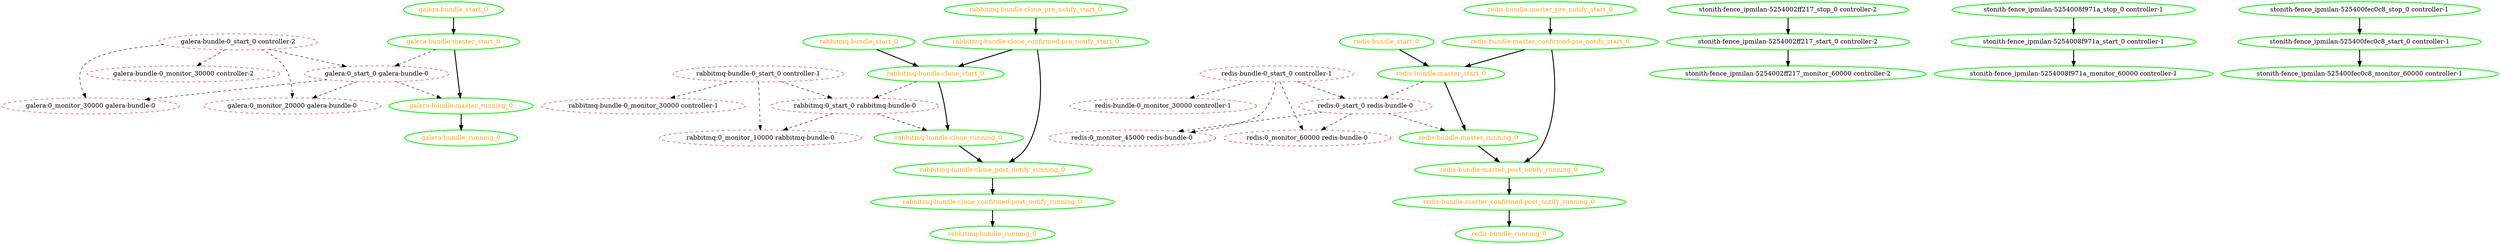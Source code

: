  digraph "g" {
"galera-bundle-0_monitor_30000 controller-2" [ style=dashed color="red" fontcolor="black"]
"galera-bundle-0_start_0 controller-2" -> "galera-bundle-0_monitor_30000 controller-2" [ style = dashed]
"galera-bundle-0_start_0 controller-2" -> "galera:0_monitor_20000 galera-bundle-0" [ style = dashed]
"galera-bundle-0_start_0 controller-2" -> "galera:0_monitor_30000 galera-bundle-0" [ style = dashed]
"galera-bundle-0_start_0 controller-2" -> "galera:0_start_0 galera-bundle-0" [ style = dashed]
"galera-bundle-0_start_0 controller-2" [ style=dashed color="red" fontcolor="black"]
"galera-bundle-master_running_0" -> "galera-bundle_running_0" [ style = bold]
"galera-bundle-master_running_0" [ style=bold color="green" fontcolor="orange"]
"galera-bundle-master_start_0" -> "galera-bundle-master_running_0" [ style = bold]
"galera-bundle-master_start_0" -> "galera:0_start_0 galera-bundle-0" [ style = dashed]
"galera-bundle-master_start_0" [ style=bold color="green" fontcolor="orange"]
"galera-bundle_running_0" [ style=bold color="green" fontcolor="orange"]
"galera-bundle_start_0" -> "galera-bundle-master_start_0" [ style = bold]
"galera-bundle_start_0" [ style=bold color="green" fontcolor="orange"]
"galera:0_monitor_20000 galera-bundle-0" [ style=dashed color="red" fontcolor="black"]
"galera:0_monitor_30000 galera-bundle-0" [ style=dashed color="red" fontcolor="black"]
"galera:0_start_0 galera-bundle-0" -> "galera-bundle-master_running_0" [ style = dashed]
"galera:0_start_0 galera-bundle-0" -> "galera:0_monitor_20000 galera-bundle-0" [ style = dashed]
"galera:0_start_0 galera-bundle-0" -> "galera:0_monitor_30000 galera-bundle-0" [ style = dashed]
"galera:0_start_0 galera-bundle-0" [ style=dashed color="red" fontcolor="black"]
"rabbitmq-bundle-0_monitor_30000 controller-1" [ style=dashed color="red" fontcolor="black"]
"rabbitmq-bundle-0_start_0 controller-1" -> "rabbitmq-bundle-0_monitor_30000 controller-1" [ style = dashed]
"rabbitmq-bundle-0_start_0 controller-1" -> "rabbitmq:0_monitor_10000 rabbitmq-bundle-0" [ style = dashed]
"rabbitmq-bundle-0_start_0 controller-1" -> "rabbitmq:0_start_0 rabbitmq-bundle-0" [ style = dashed]
"rabbitmq-bundle-0_start_0 controller-1" [ style=dashed color="red" fontcolor="black"]
"rabbitmq-bundle-clone_confirmed-post_notify_running_0" -> "rabbitmq-bundle_running_0" [ style = bold]
"rabbitmq-bundle-clone_confirmed-post_notify_running_0" [ style=bold color="green" fontcolor="orange"]
"rabbitmq-bundle-clone_confirmed-pre_notify_start_0" -> "rabbitmq-bundle-clone_post_notify_running_0" [ style = bold]
"rabbitmq-bundle-clone_confirmed-pre_notify_start_0" -> "rabbitmq-bundle-clone_start_0" [ style = bold]
"rabbitmq-bundle-clone_confirmed-pre_notify_start_0" [ style=bold color="green" fontcolor="orange"]
"rabbitmq-bundle-clone_post_notify_running_0" -> "rabbitmq-bundle-clone_confirmed-post_notify_running_0" [ style = bold]
"rabbitmq-bundle-clone_post_notify_running_0" [ style=bold color="green" fontcolor="orange"]
"rabbitmq-bundle-clone_pre_notify_start_0" -> "rabbitmq-bundle-clone_confirmed-pre_notify_start_0" [ style = bold]
"rabbitmq-bundle-clone_pre_notify_start_0" [ style=bold color="green" fontcolor="orange"]
"rabbitmq-bundle-clone_running_0" -> "rabbitmq-bundle-clone_post_notify_running_0" [ style = bold]
"rabbitmq-bundle-clone_running_0" [ style=bold color="green" fontcolor="orange"]
"rabbitmq-bundle-clone_start_0" -> "rabbitmq-bundle-clone_running_0" [ style = bold]
"rabbitmq-bundle-clone_start_0" -> "rabbitmq:0_start_0 rabbitmq-bundle-0" [ style = dashed]
"rabbitmq-bundle-clone_start_0" [ style=bold color="green" fontcolor="orange"]
"rabbitmq-bundle_running_0" [ style=bold color="green" fontcolor="orange"]
"rabbitmq-bundle_start_0" -> "rabbitmq-bundle-clone_start_0" [ style = bold]
"rabbitmq-bundle_start_0" [ style=bold color="green" fontcolor="orange"]
"rabbitmq:0_monitor_10000 rabbitmq-bundle-0" [ style=dashed color="red" fontcolor="black"]
"rabbitmq:0_start_0 rabbitmq-bundle-0" -> "rabbitmq-bundle-clone_running_0" [ style = dashed]
"rabbitmq:0_start_0 rabbitmq-bundle-0" -> "rabbitmq:0_monitor_10000 rabbitmq-bundle-0" [ style = dashed]
"rabbitmq:0_start_0 rabbitmq-bundle-0" [ style=dashed color="red" fontcolor="black"]
"redis-bundle-0_monitor_30000 controller-1" [ style=dashed color="red" fontcolor="black"]
"redis-bundle-0_start_0 controller-1" -> "redis-bundle-0_monitor_30000 controller-1" [ style = dashed]
"redis-bundle-0_start_0 controller-1" -> "redis:0_monitor_45000 redis-bundle-0" [ style = dashed]
"redis-bundle-0_start_0 controller-1" -> "redis:0_monitor_60000 redis-bundle-0" [ style = dashed]
"redis-bundle-0_start_0 controller-1" -> "redis:0_start_0 redis-bundle-0" [ style = dashed]
"redis-bundle-0_start_0 controller-1" [ style=dashed color="red" fontcolor="black"]
"redis-bundle-master_confirmed-post_notify_running_0" -> "redis-bundle_running_0" [ style = bold]
"redis-bundle-master_confirmed-post_notify_running_0" [ style=bold color="green" fontcolor="orange"]
"redis-bundle-master_confirmed-pre_notify_start_0" -> "redis-bundle-master_post_notify_running_0" [ style = bold]
"redis-bundle-master_confirmed-pre_notify_start_0" -> "redis-bundle-master_start_0" [ style = bold]
"redis-bundle-master_confirmed-pre_notify_start_0" [ style=bold color="green" fontcolor="orange"]
"redis-bundle-master_post_notify_running_0" -> "redis-bundle-master_confirmed-post_notify_running_0" [ style = bold]
"redis-bundle-master_post_notify_running_0" [ style=bold color="green" fontcolor="orange"]
"redis-bundle-master_pre_notify_start_0" -> "redis-bundle-master_confirmed-pre_notify_start_0" [ style = bold]
"redis-bundle-master_pre_notify_start_0" [ style=bold color="green" fontcolor="orange"]
"redis-bundle-master_running_0" -> "redis-bundle-master_post_notify_running_0" [ style = bold]
"redis-bundle-master_running_0" [ style=bold color="green" fontcolor="orange"]
"redis-bundle-master_start_0" -> "redis-bundle-master_running_0" [ style = bold]
"redis-bundle-master_start_0" -> "redis:0_start_0 redis-bundle-0" [ style = dashed]
"redis-bundle-master_start_0" [ style=bold color="green" fontcolor="orange"]
"redis-bundle_running_0" [ style=bold color="green" fontcolor="orange"]
"redis-bundle_start_0" -> "redis-bundle-master_start_0" [ style = bold]
"redis-bundle_start_0" [ style=bold color="green" fontcolor="orange"]
"redis:0_monitor_45000 redis-bundle-0" [ style=dashed color="red" fontcolor="black"]
"redis:0_monitor_60000 redis-bundle-0" [ style=dashed color="red" fontcolor="black"]
"redis:0_start_0 redis-bundle-0" -> "redis-bundle-master_running_0" [ style = dashed]
"redis:0_start_0 redis-bundle-0" -> "redis:0_monitor_45000 redis-bundle-0" [ style = dashed]
"redis:0_start_0 redis-bundle-0" -> "redis:0_monitor_60000 redis-bundle-0" [ style = dashed]
"redis:0_start_0 redis-bundle-0" [ style=dashed color="red" fontcolor="black"]
"stonith-fence_ipmilan-5254002ff217_monitor_60000 controller-2" [ style=bold color="green" fontcolor="black"]
"stonith-fence_ipmilan-5254002ff217_start_0 controller-2" -> "stonith-fence_ipmilan-5254002ff217_monitor_60000 controller-2" [ style = bold]
"stonith-fence_ipmilan-5254002ff217_start_0 controller-2" [ style=bold color="green" fontcolor="black"]
"stonith-fence_ipmilan-5254002ff217_stop_0 controller-2" -> "stonith-fence_ipmilan-5254002ff217_start_0 controller-2" [ style = bold]
"stonith-fence_ipmilan-5254002ff217_stop_0 controller-2" [ style=bold color="green" fontcolor="black"]
"stonith-fence_ipmilan-5254008f971a_monitor_60000 controller-1" [ style=bold color="green" fontcolor="black"]
"stonith-fence_ipmilan-5254008f971a_start_0 controller-1" -> "stonith-fence_ipmilan-5254008f971a_monitor_60000 controller-1" [ style = bold]
"stonith-fence_ipmilan-5254008f971a_start_0 controller-1" [ style=bold color="green" fontcolor="black"]
"stonith-fence_ipmilan-5254008f971a_stop_0 controller-1" -> "stonith-fence_ipmilan-5254008f971a_start_0 controller-1" [ style = bold]
"stonith-fence_ipmilan-5254008f971a_stop_0 controller-1" [ style=bold color="green" fontcolor="black"]
"stonith-fence_ipmilan-525400fec0c8_monitor_60000 controller-1" [ style=bold color="green" fontcolor="black"]
"stonith-fence_ipmilan-525400fec0c8_start_0 controller-1" -> "stonith-fence_ipmilan-525400fec0c8_monitor_60000 controller-1" [ style = bold]
"stonith-fence_ipmilan-525400fec0c8_start_0 controller-1" [ style=bold color="green" fontcolor="black"]
"stonith-fence_ipmilan-525400fec0c8_stop_0 controller-1" -> "stonith-fence_ipmilan-525400fec0c8_start_0 controller-1" [ style = bold]
"stonith-fence_ipmilan-525400fec0c8_stop_0 controller-1" [ style=bold color="green" fontcolor="black"]
}

